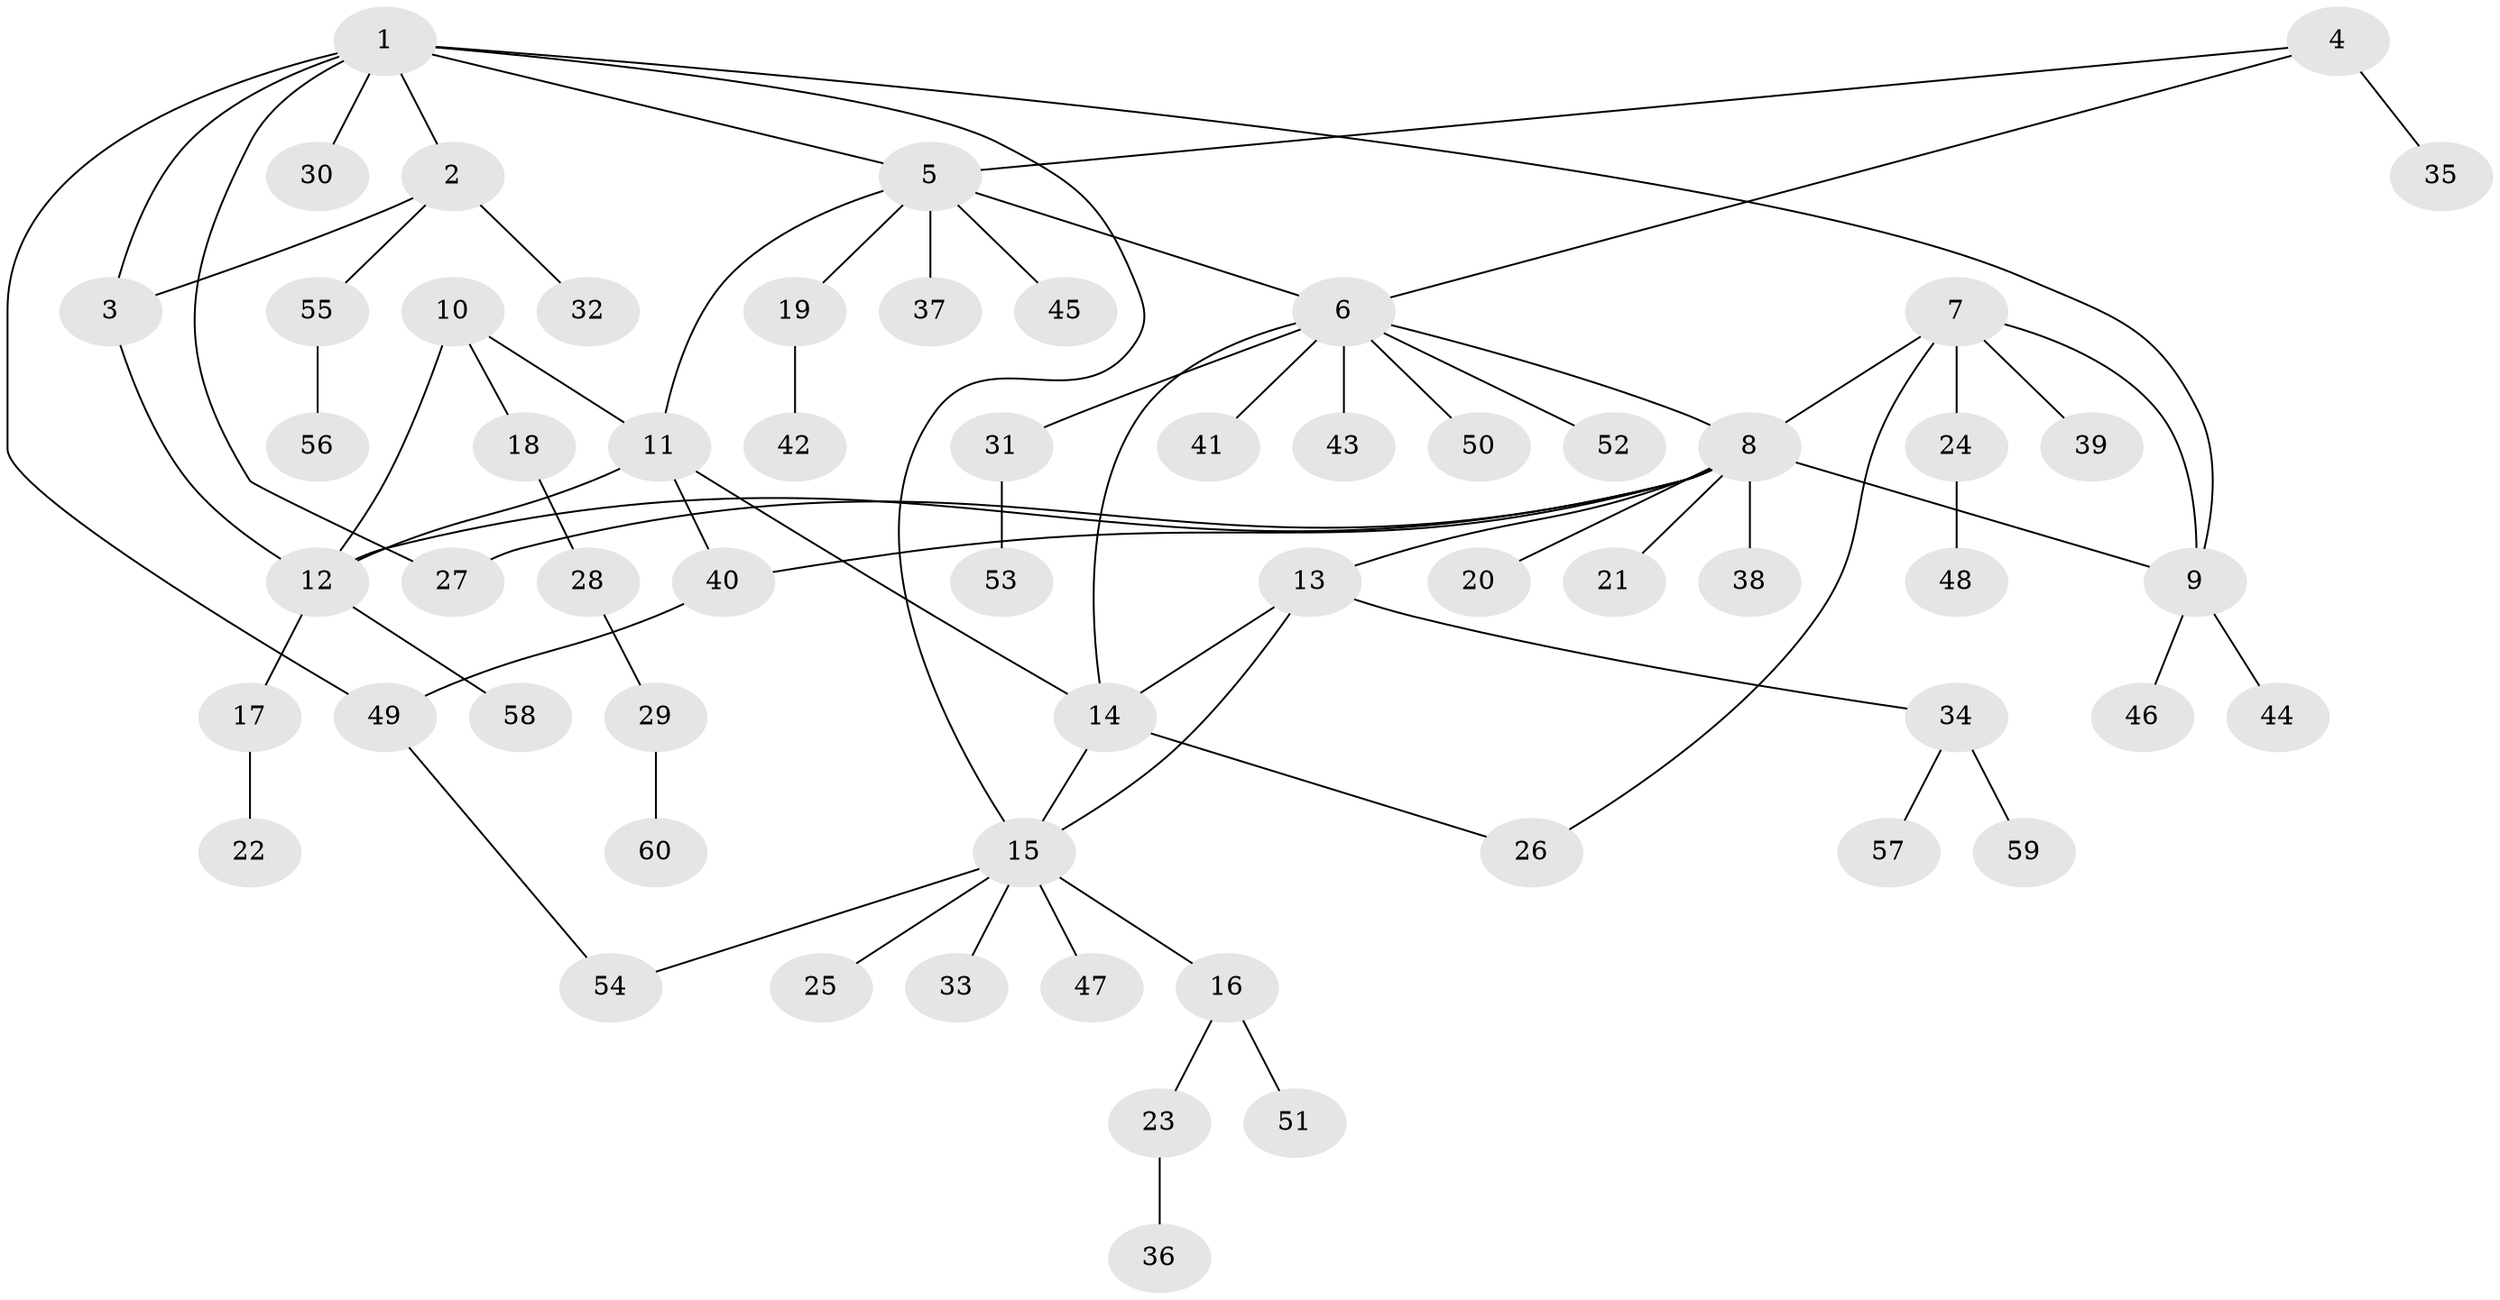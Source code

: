 // coarse degree distribution, {8: 0.05555555555555555, 2: 0.19444444444444445, 3: 0.05555555555555555, 7: 0.027777777777777776, 5: 0.1111111111111111, 9: 0.027777777777777776, 4: 0.08333333333333333, 1: 0.4444444444444444}
// Generated by graph-tools (version 1.1) at 2025/19/03/04/25 18:19:35]
// undirected, 60 vertices, 75 edges
graph export_dot {
graph [start="1"]
  node [color=gray90,style=filled];
  1;
  2;
  3;
  4;
  5;
  6;
  7;
  8;
  9;
  10;
  11;
  12;
  13;
  14;
  15;
  16;
  17;
  18;
  19;
  20;
  21;
  22;
  23;
  24;
  25;
  26;
  27;
  28;
  29;
  30;
  31;
  32;
  33;
  34;
  35;
  36;
  37;
  38;
  39;
  40;
  41;
  42;
  43;
  44;
  45;
  46;
  47;
  48;
  49;
  50;
  51;
  52;
  53;
  54;
  55;
  56;
  57;
  58;
  59;
  60;
  1 -- 2;
  1 -- 3;
  1 -- 5;
  1 -- 9;
  1 -- 15;
  1 -- 27;
  1 -- 30;
  1 -- 49;
  2 -- 3;
  2 -- 32;
  2 -- 55;
  3 -- 12;
  4 -- 5;
  4 -- 6;
  4 -- 35;
  5 -- 6;
  5 -- 11;
  5 -- 19;
  5 -- 37;
  5 -- 45;
  6 -- 8;
  6 -- 14;
  6 -- 31;
  6 -- 41;
  6 -- 43;
  6 -- 50;
  6 -- 52;
  7 -- 8;
  7 -- 9;
  7 -- 24;
  7 -- 26;
  7 -- 39;
  8 -- 9;
  8 -- 12;
  8 -- 13;
  8 -- 20;
  8 -- 21;
  8 -- 27;
  8 -- 38;
  8 -- 40;
  9 -- 44;
  9 -- 46;
  10 -- 11;
  10 -- 12;
  10 -- 18;
  11 -- 12;
  11 -- 14;
  11 -- 40;
  12 -- 17;
  12 -- 58;
  13 -- 14;
  13 -- 15;
  13 -- 34;
  14 -- 15;
  14 -- 26;
  15 -- 16;
  15 -- 25;
  15 -- 33;
  15 -- 47;
  15 -- 54;
  16 -- 23;
  16 -- 51;
  17 -- 22;
  18 -- 28;
  19 -- 42;
  23 -- 36;
  24 -- 48;
  28 -- 29;
  29 -- 60;
  31 -- 53;
  34 -- 57;
  34 -- 59;
  40 -- 49;
  49 -- 54;
  55 -- 56;
}
